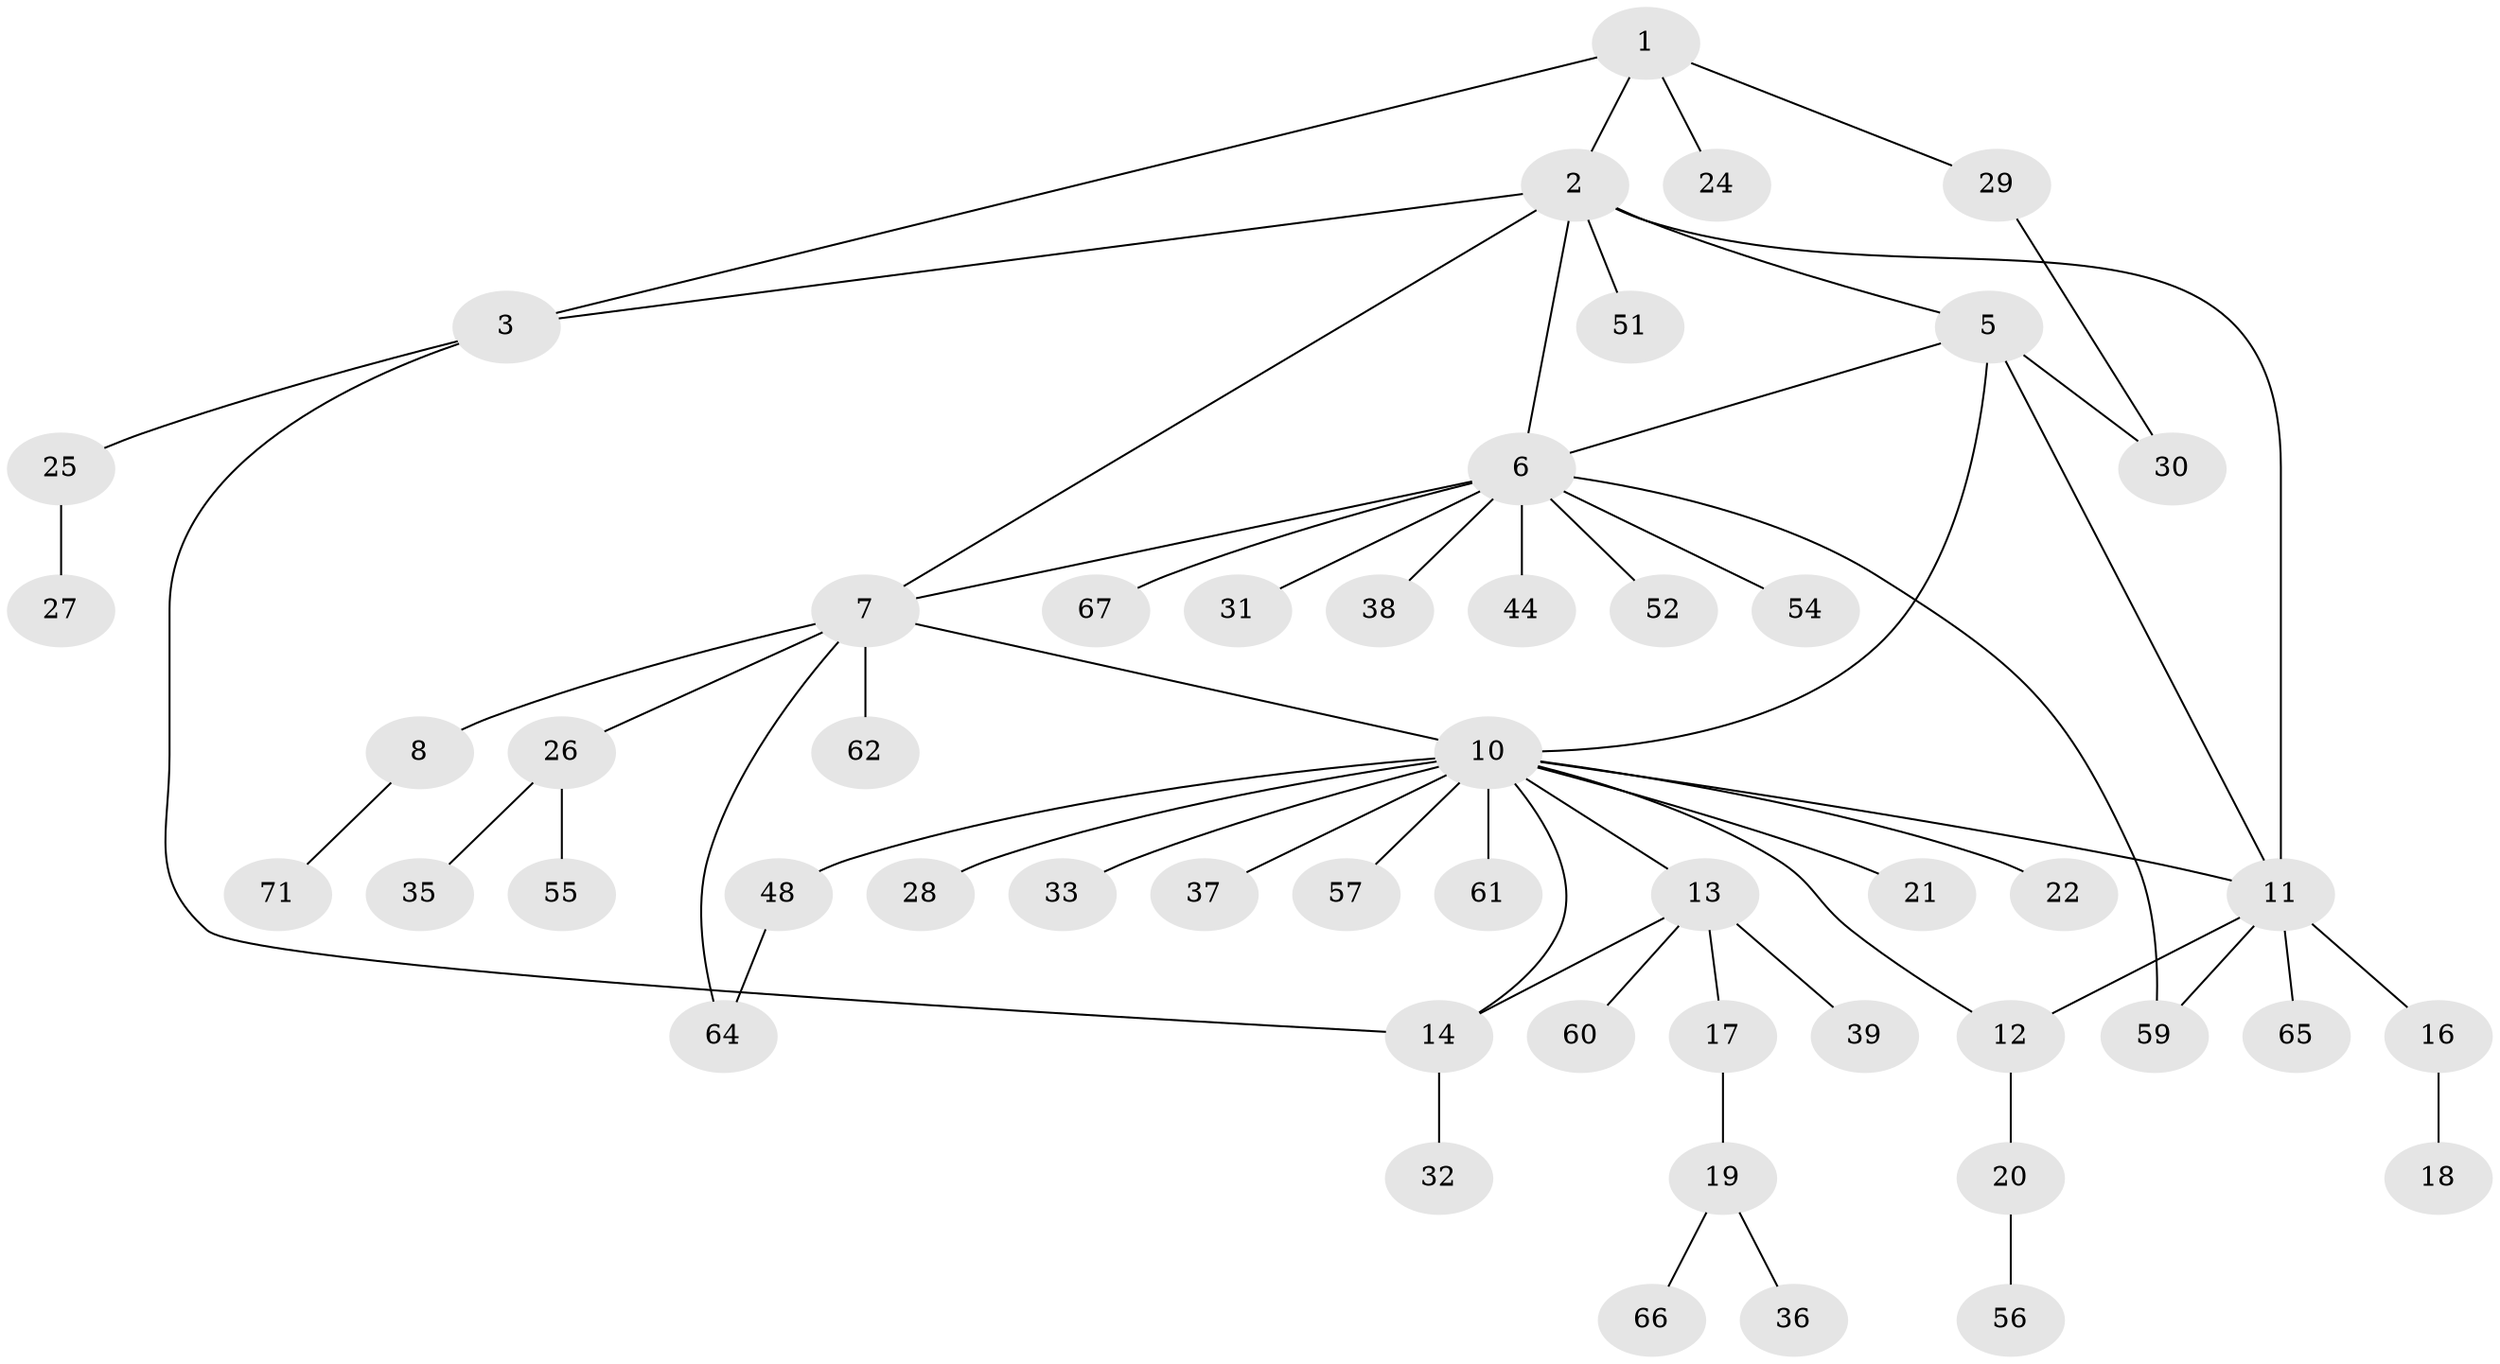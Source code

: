 // Generated by graph-tools (version 1.1) at 2025/24/03/03/25 07:24:14]
// undirected, 51 vertices, 62 edges
graph export_dot {
graph [start="1"]
  node [color=gray90,style=filled];
  1 [super="+43"];
  2 [super="+4"];
  3 [super="+34"];
  5 [super="+23"];
  6 [super="+58"];
  7 [super="+9"];
  8 [super="+50"];
  10 [super="+15"];
  11 [super="+40"];
  12;
  13;
  14 [super="+42"];
  16;
  17;
  18;
  19 [super="+69"];
  20 [super="+68"];
  21;
  22;
  24;
  25;
  26 [super="+47"];
  27 [super="+70"];
  28;
  29 [super="+45"];
  30 [super="+46"];
  31;
  32;
  33;
  35;
  36 [super="+41"];
  37 [super="+53"];
  38;
  39 [super="+63"];
  44 [super="+49"];
  48;
  51;
  52;
  54;
  55;
  56;
  57;
  59;
  60;
  61;
  62;
  64;
  65;
  66;
  67;
  71;
  1 -- 2;
  1 -- 3;
  1 -- 24;
  1 -- 29;
  2 -- 3;
  2 -- 11;
  2 -- 51;
  2 -- 7;
  2 -- 5;
  2 -- 6;
  3 -- 14;
  3 -- 25;
  5 -- 6;
  5 -- 11;
  5 -- 10;
  5 -- 30;
  6 -- 31;
  6 -- 38;
  6 -- 44;
  6 -- 52;
  6 -- 54;
  6 -- 67;
  6 -- 59;
  6 -- 7;
  7 -- 8 [weight=2];
  7 -- 10 [weight=2];
  7 -- 62;
  7 -- 64;
  7 -- 26;
  8 -- 71;
  10 -- 11;
  10 -- 12;
  10 -- 28;
  10 -- 33;
  10 -- 48;
  10 -- 57;
  10 -- 61;
  10 -- 37;
  10 -- 21;
  10 -- 22;
  10 -- 13;
  10 -- 14;
  11 -- 12;
  11 -- 16;
  11 -- 59;
  11 -- 65;
  12 -- 20;
  13 -- 14;
  13 -- 17;
  13 -- 39;
  13 -- 60;
  14 -- 32;
  16 -- 18;
  17 -- 19;
  19 -- 36;
  19 -- 66;
  20 -- 56;
  25 -- 27;
  26 -- 35;
  26 -- 55;
  29 -- 30;
  48 -- 64;
}
